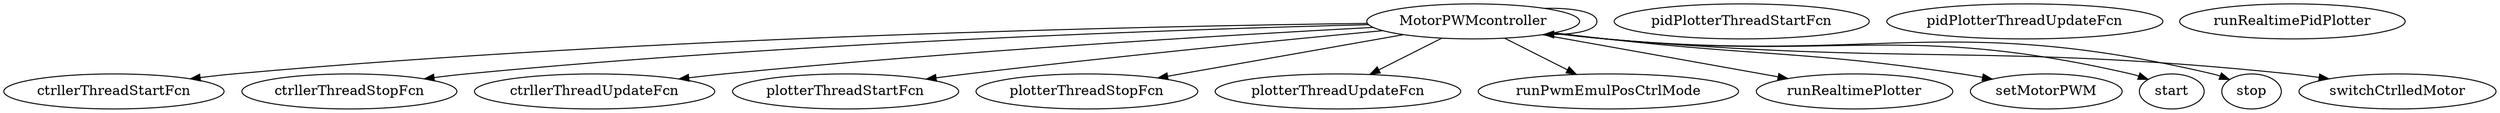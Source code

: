 /* Created by mdot for Matlab */
digraph m2html {
  MotorPWMcontroller -> MotorPWMcontroller;
  MotorPWMcontroller -> ctrllerThreadStartFcn;
  MotorPWMcontroller -> ctrllerThreadStopFcn;
  MotorPWMcontroller -> ctrllerThreadUpdateFcn;
  MotorPWMcontroller -> plotterThreadStartFcn;
  MotorPWMcontroller -> plotterThreadStopFcn;
  MotorPWMcontroller -> plotterThreadUpdateFcn;
  MotorPWMcontroller -> runPwmEmulPosCtrlMode;
  MotorPWMcontroller -> runRealtimePlotter;
  MotorPWMcontroller -> setMotorPWM;
  MotorPWMcontroller -> start;
  MotorPWMcontroller -> stop;
  MotorPWMcontroller -> switchCtrlledMotor;

  MotorPWMcontroller [URL="MotorPWMcontroller.html"];
  ctrllerThreadStartFcn [URL="ctrllerThreadStartFcn.html"];
  ctrllerThreadStopFcn [URL="ctrllerThreadStopFcn.html"];
  ctrllerThreadUpdateFcn [URL="ctrllerThreadUpdateFcn.html"];
  pidPlotterThreadStartFcn [URL="pidPlotterThreadStartFcn.html"];
  pidPlotterThreadUpdateFcn [URL="pidPlotterThreadUpdateFcn.html"];
  plotterThreadStartFcn [URL="plotterThreadStartFcn.html"];
  plotterThreadStopFcn [URL="plotterThreadStopFcn.html"];
  plotterThreadUpdateFcn [URL="plotterThreadUpdateFcn.html"];
  runPwmEmulPosCtrlMode [URL="runPwmEmulPosCtrlMode.html"];
  runRealtimePidPlotter [URL="runRealtimePidPlotter.html"];
  runRealtimePlotter [URL="runRealtimePlotter.html"];
  setMotorPWM [URL="setMotorPWM.html"];
  start [URL="start.html"];
  stop [URL="stop.html"];
  switchCtrlledMotor [URL="switchCtrlledMotor.html"];
}